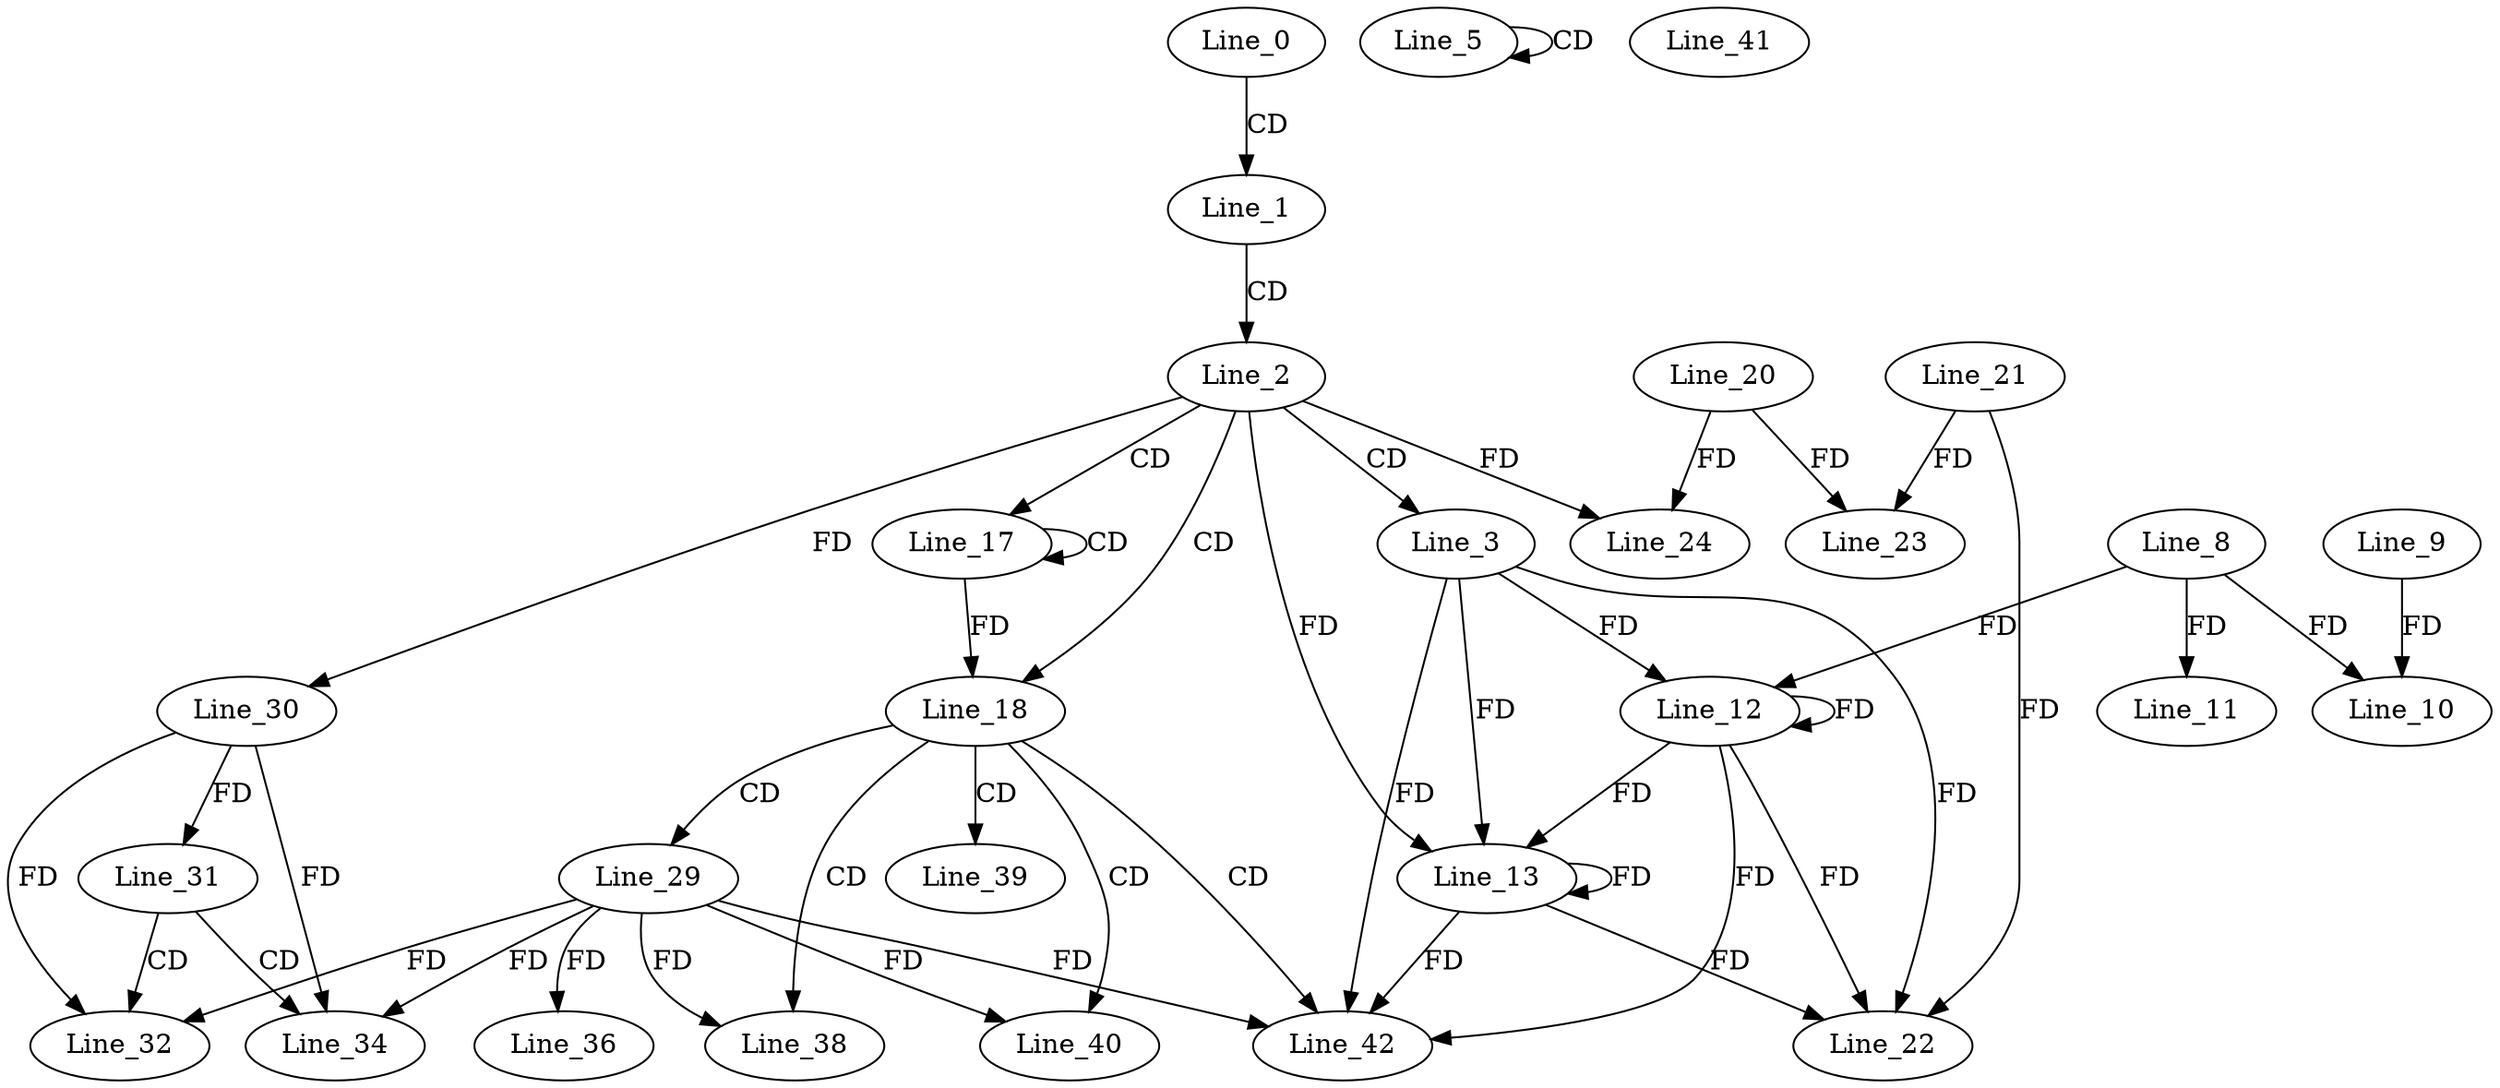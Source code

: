 digraph G {
  Line_0;
  Line_1;
  Line_2;
  Line_3;
  Line_5;
  Line_5;
  Line_9;
  Line_10;
  Line_8;
  Line_11;
  Line_12;
  Line_12;
  Line_12;
  Line_13;
  Line_13;
  Line_13;
  Line_17;
  Line_17;
  Line_18;
  Line_21;
  Line_22;
  Line_20;
  Line_23;
  Line_24;
  Line_29;
  Line_30;
  Line_30;
  Line_31;
  Line_31;
  Line_32;
  Line_32;
  Line_34;
  Line_34;
  Line_34;
  Line_36;
  Line_38;
  Line_39;
  Line_40;
  Line_41;
  Line_42;
  Line_0 -> Line_1 [ label="CD" ];
  Line_1 -> Line_2 [ label="CD" ];
  Line_2 -> Line_3 [ label="CD" ];
  Line_5 -> Line_5 [ label="CD" ];
  Line_9 -> Line_10 [ label="FD" ];
  Line_8 -> Line_10 [ label="FD" ];
  Line_8 -> Line_11 [ label="FD" ];
  Line_3 -> Line_12 [ label="FD" ];
  Line_12 -> Line_12 [ label="FD" ];
  Line_8 -> Line_12 [ label="FD" ];
  Line_3 -> Line_13 [ label="FD" ];
  Line_12 -> Line_13 [ label="FD" ];
  Line_13 -> Line_13 [ label="FD" ];
  Line_2 -> Line_13 [ label="FD" ];
  Line_2 -> Line_17 [ label="CD" ];
  Line_17 -> Line_17 [ label="CD" ];
  Line_2 -> Line_18 [ label="CD" ];
  Line_17 -> Line_18 [ label="FD" ];
  Line_21 -> Line_22 [ label="FD" ];
  Line_3 -> Line_22 [ label="FD" ];
  Line_12 -> Line_22 [ label="FD" ];
  Line_13 -> Line_22 [ label="FD" ];
  Line_20 -> Line_23 [ label="FD" ];
  Line_21 -> Line_23 [ label="FD" ];
  Line_2 -> Line_24 [ label="FD" ];
  Line_20 -> Line_24 [ label="FD" ];
  Line_18 -> Line_29 [ label="CD" ];
  Line_2 -> Line_30 [ label="FD" ];
  Line_30 -> Line_31 [ label="FD" ];
  Line_31 -> Line_32 [ label="CD" ];
  Line_29 -> Line_32 [ label="FD" ];
  Line_30 -> Line_32 [ label="FD" ];
  Line_31 -> Line_34 [ label="CD" ];
  Line_29 -> Line_34 [ label="FD" ];
  Line_30 -> Line_34 [ label="FD" ];
  Line_29 -> Line_36 [ label="FD" ];
  Line_18 -> Line_38 [ label="CD" ];
  Line_29 -> Line_38 [ label="FD" ];
  Line_18 -> Line_39 [ label="CD" ];
  Line_18 -> Line_40 [ label="CD" ];
  Line_29 -> Line_40 [ label="FD" ];
  Line_18 -> Line_42 [ label="CD" ];
  Line_29 -> Line_42 [ label="FD" ];
  Line_3 -> Line_42 [ label="FD" ];
  Line_12 -> Line_42 [ label="FD" ];
  Line_13 -> Line_42 [ label="FD" ];
}

